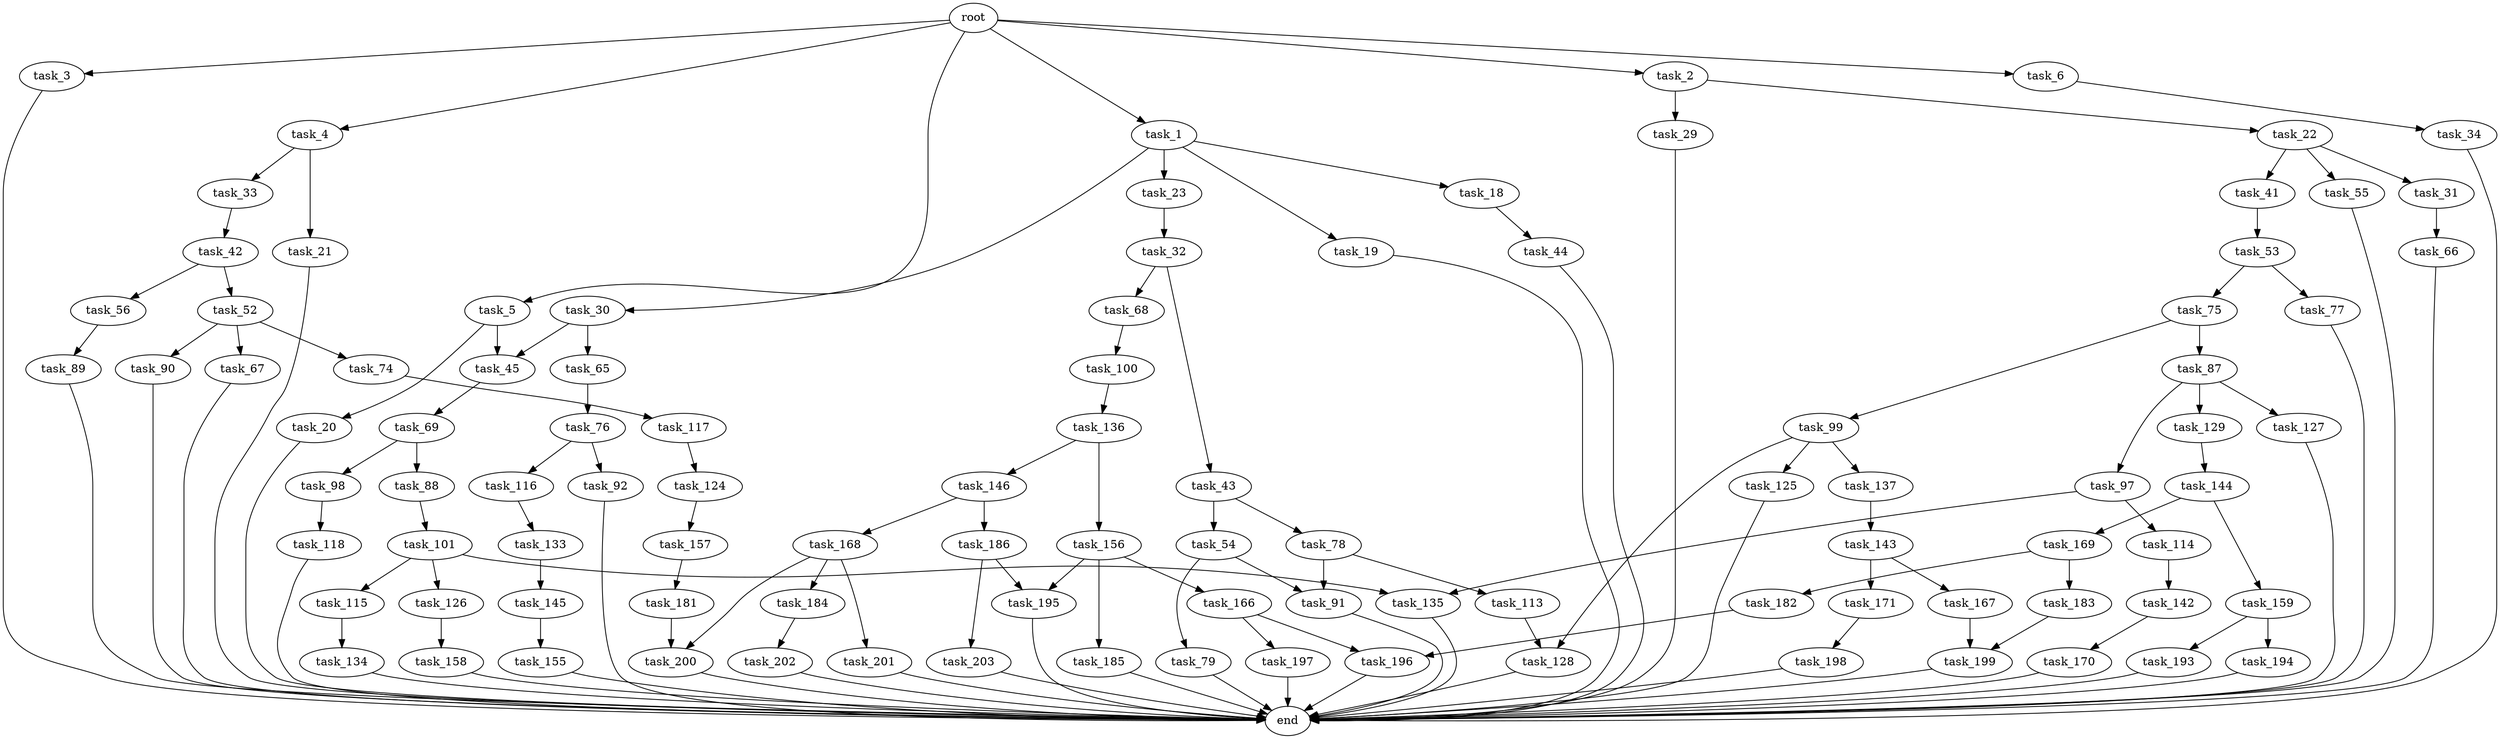 digraph G {
  root [size="0.000000"];
  task_1 [size="134217728000.000000"];
  task_2 [size="7664100600.000000"];
  task_3 [size="28991029248.000000"];
  task_4 [size="844160608451.000000"];
  task_5 [size="68719476736.000000"];
  task_6 [size="865737172527.000000"];
  task_18 [size="366597606111.000000"];
  task_19 [size="39951337046.000000"];
  task_20 [size="1073741824000.000000"];
  task_21 [size="42103383052.000000"];
  task_22 [size="515141430517.000000"];
  task_23 [size="3440034104.000000"];
  task_29 [size="1073741824000.000000"];
  task_30 [size="36332425179.000000"];
  task_31 [size="368293445632.000000"];
  task_32 [size="306805579683.000000"];
  task_33 [size="470955244763.000000"];
  task_34 [size="28991029248.000000"];
  task_41 [size="5233639692.000000"];
  task_42 [size="1148883178.000000"];
  task_43 [size="8589934592.000000"];
  task_44 [size="234702864735.000000"];
  task_45 [size="68719476736.000000"];
  task_52 [size="741049683112.000000"];
  task_53 [size="1048539730634.000000"];
  task_54 [size="103857060232.000000"];
  task_55 [size="3702552625.000000"];
  task_56 [size="577591272134.000000"];
  task_65 [size="3410202905.000000"];
  task_66 [size="19113849263.000000"];
  task_67 [size="3748423545.000000"];
  task_68 [size="231928233984.000000"];
  task_69 [size="238645433381.000000"];
  task_74 [size="24193613384.000000"];
  task_75 [size="408538248737.000000"];
  task_76 [size="12684772006.000000"];
  task_77 [size="28991029248.000000"];
  task_78 [size="68719476736.000000"];
  task_79 [size="6152282281.000000"];
  task_87 [size="4168739659.000000"];
  task_88 [size="134217728000.000000"];
  task_89 [size="231928233984.000000"];
  task_90 [size="9782902081.000000"];
  task_91 [size="42896052271.000000"];
  task_92 [size="330282171660.000000"];
  task_97 [size="231928233984.000000"];
  task_98 [size="43514859641.000000"];
  task_99 [size="21126171976.000000"];
  task_100 [size="368293445632.000000"];
  task_101 [size="438068456767.000000"];
  task_113 [size="12511289712.000000"];
  task_114 [size="68719476736.000000"];
  task_115 [size="3600997966.000000"];
  task_116 [size="5035399115.000000"];
  task_117 [size="2853873609.000000"];
  task_118 [size="231928233984.000000"];
  task_124 [size="1714570972.000000"];
  task_125 [size="839730243552.000000"];
  task_126 [size="29365574930.000000"];
  task_127 [size="92753048802.000000"];
  task_128 [size="10955052950.000000"];
  task_129 [size="1073741824000.000000"];
  task_133 [size="452330325116.000000"];
  task_134 [size="28991029248.000000"];
  task_135 [size="434500771374.000000"];
  task_136 [size="2664584395.000000"];
  task_137 [size="134217728000.000000"];
  task_142 [size="549755813888.000000"];
  task_143 [size="658865672088.000000"];
  task_144 [size="8589934592.000000"];
  task_145 [size="503565663129.000000"];
  task_146 [size="264858702973.000000"];
  task_155 [size="28991029248.000000"];
  task_156 [size="3971040454.000000"];
  task_157 [size="172984686764.000000"];
  task_158 [size="68719476736.000000"];
  task_159 [size="68719476736.000000"];
  task_166 [size="857502399904.000000"];
  task_167 [size="7444419181.000000"];
  task_168 [size="1073741824000.000000"];
  task_169 [size="28991029248.000000"];
  task_170 [size="321844487174.000000"];
  task_171 [size="231928233984.000000"];
  task_181 [size="231928233984.000000"];
  task_182 [size="22415553643.000000"];
  task_183 [size="642969401810.000000"];
  task_184 [size="872810962.000000"];
  task_185 [size="38264527525.000000"];
  task_186 [size="13469454556.000000"];
  task_193 [size="6571313355.000000"];
  task_194 [size="549755813888.000000"];
  task_195 [size="368293445632.000000"];
  task_196 [size="231928233984.000000"];
  task_197 [size="32664703463.000000"];
  task_198 [size="782757789696.000000"];
  task_199 [size="16109915030.000000"];
  task_200 [size="93143730945.000000"];
  task_201 [size="40271721340.000000"];
  task_202 [size="215816990599.000000"];
  task_203 [size="16801087667.000000"];
  end [size="0.000000"];

  root -> task_1 [size="1.000000"];
  root -> task_2 [size="1.000000"];
  root -> task_3 [size="1.000000"];
  root -> task_4 [size="1.000000"];
  root -> task_5 [size="1.000000"];
  root -> task_6 [size="1.000000"];
  task_1 -> task_18 [size="209715200.000000"];
  task_1 -> task_19 [size="209715200.000000"];
  task_1 -> task_23 [size="209715200.000000"];
  task_1 -> task_30 [size="209715200.000000"];
  task_2 -> task_22 [size="679477248.000000"];
  task_2 -> task_29 [size="679477248.000000"];
  task_3 -> end [size="1.000000"];
  task_4 -> task_21 [size="838860800.000000"];
  task_4 -> task_33 [size="838860800.000000"];
  task_5 -> task_20 [size="134217728.000000"];
  task_5 -> task_45 [size="134217728.000000"];
  task_6 -> task_34 [size="679477248.000000"];
  task_18 -> task_44 [size="411041792.000000"];
  task_19 -> end [size="1.000000"];
  task_20 -> end [size="1.000000"];
  task_21 -> end [size="1.000000"];
  task_22 -> task_31 [size="536870912.000000"];
  task_22 -> task_41 [size="536870912.000000"];
  task_22 -> task_55 [size="536870912.000000"];
  task_23 -> task_32 [size="134217728.000000"];
  task_29 -> end [size="1.000000"];
  task_30 -> task_45 [size="838860800.000000"];
  task_30 -> task_65 [size="838860800.000000"];
  task_31 -> task_66 [size="411041792.000000"];
  task_32 -> task_43 [size="679477248.000000"];
  task_32 -> task_68 [size="679477248.000000"];
  task_33 -> task_42 [size="838860800.000000"];
  task_34 -> end [size="1.000000"];
  task_41 -> task_53 [size="134217728.000000"];
  task_42 -> task_52 [size="33554432.000000"];
  task_42 -> task_56 [size="33554432.000000"];
  task_43 -> task_54 [size="33554432.000000"];
  task_43 -> task_78 [size="33554432.000000"];
  task_44 -> end [size="1.000000"];
  task_45 -> task_69 [size="134217728.000000"];
  task_52 -> task_67 [size="679477248.000000"];
  task_52 -> task_74 [size="679477248.000000"];
  task_52 -> task_90 [size="679477248.000000"];
  task_53 -> task_75 [size="679477248.000000"];
  task_53 -> task_77 [size="679477248.000000"];
  task_54 -> task_79 [size="134217728.000000"];
  task_54 -> task_91 [size="134217728.000000"];
  task_55 -> end [size="1.000000"];
  task_56 -> task_89 [size="838860800.000000"];
  task_65 -> task_76 [size="75497472.000000"];
  task_66 -> end [size="1.000000"];
  task_67 -> end [size="1.000000"];
  task_68 -> task_100 [size="301989888.000000"];
  task_69 -> task_88 [size="301989888.000000"];
  task_69 -> task_98 [size="301989888.000000"];
  task_74 -> task_117 [size="75497472.000000"];
  task_75 -> task_87 [size="301989888.000000"];
  task_75 -> task_99 [size="301989888.000000"];
  task_76 -> task_92 [size="209715200.000000"];
  task_76 -> task_116 [size="209715200.000000"];
  task_77 -> end [size="1.000000"];
  task_78 -> task_91 [size="134217728.000000"];
  task_78 -> task_113 [size="134217728.000000"];
  task_79 -> end [size="1.000000"];
  task_87 -> task_97 [size="209715200.000000"];
  task_87 -> task_127 [size="209715200.000000"];
  task_87 -> task_129 [size="209715200.000000"];
  task_88 -> task_101 [size="209715200.000000"];
  task_89 -> end [size="1.000000"];
  task_90 -> end [size="1.000000"];
  task_91 -> end [size="1.000000"];
  task_92 -> end [size="1.000000"];
  task_97 -> task_114 [size="301989888.000000"];
  task_97 -> task_135 [size="301989888.000000"];
  task_98 -> task_118 [size="134217728.000000"];
  task_99 -> task_125 [size="411041792.000000"];
  task_99 -> task_128 [size="411041792.000000"];
  task_99 -> task_137 [size="411041792.000000"];
  task_100 -> task_136 [size="411041792.000000"];
  task_101 -> task_115 [size="536870912.000000"];
  task_101 -> task_126 [size="536870912.000000"];
  task_101 -> task_135 [size="536870912.000000"];
  task_113 -> task_128 [size="411041792.000000"];
  task_114 -> task_142 [size="134217728.000000"];
  task_115 -> task_134 [size="75497472.000000"];
  task_116 -> task_133 [size="134217728.000000"];
  task_117 -> task_124 [size="75497472.000000"];
  task_118 -> end [size="1.000000"];
  task_124 -> task_157 [size="134217728.000000"];
  task_125 -> end [size="1.000000"];
  task_126 -> task_158 [size="536870912.000000"];
  task_127 -> end [size="1.000000"];
  task_128 -> end [size="1.000000"];
  task_129 -> task_144 [size="838860800.000000"];
  task_133 -> task_145 [size="301989888.000000"];
  task_134 -> end [size="1.000000"];
  task_135 -> end [size="1.000000"];
  task_136 -> task_146 [size="209715200.000000"];
  task_136 -> task_156 [size="209715200.000000"];
  task_137 -> task_143 [size="209715200.000000"];
  task_142 -> task_170 [size="536870912.000000"];
  task_143 -> task_167 [size="411041792.000000"];
  task_143 -> task_171 [size="411041792.000000"];
  task_144 -> task_159 [size="33554432.000000"];
  task_144 -> task_169 [size="33554432.000000"];
  task_145 -> task_155 [size="679477248.000000"];
  task_146 -> task_168 [size="679477248.000000"];
  task_146 -> task_186 [size="679477248.000000"];
  task_155 -> end [size="1.000000"];
  task_156 -> task_166 [size="209715200.000000"];
  task_156 -> task_185 [size="209715200.000000"];
  task_156 -> task_195 [size="209715200.000000"];
  task_157 -> task_181 [size="536870912.000000"];
  task_158 -> end [size="1.000000"];
  task_159 -> task_193 [size="134217728.000000"];
  task_159 -> task_194 [size="134217728.000000"];
  task_166 -> task_196 [size="838860800.000000"];
  task_166 -> task_197 [size="838860800.000000"];
  task_167 -> task_199 [size="411041792.000000"];
  task_168 -> task_184 [size="838860800.000000"];
  task_168 -> task_200 [size="838860800.000000"];
  task_168 -> task_201 [size="838860800.000000"];
  task_169 -> task_182 [size="75497472.000000"];
  task_169 -> task_183 [size="75497472.000000"];
  task_170 -> end [size="1.000000"];
  task_171 -> task_198 [size="301989888.000000"];
  task_181 -> task_200 [size="301989888.000000"];
  task_182 -> task_196 [size="411041792.000000"];
  task_183 -> task_199 [size="838860800.000000"];
  task_184 -> task_202 [size="33554432.000000"];
  task_185 -> end [size="1.000000"];
  task_186 -> task_195 [size="33554432.000000"];
  task_186 -> task_203 [size="33554432.000000"];
  task_193 -> end [size="1.000000"];
  task_194 -> end [size="1.000000"];
  task_195 -> end [size="1.000000"];
  task_196 -> end [size="1.000000"];
  task_197 -> end [size="1.000000"];
  task_198 -> end [size="1.000000"];
  task_199 -> end [size="1.000000"];
  task_200 -> end [size="1.000000"];
  task_201 -> end [size="1.000000"];
  task_202 -> end [size="1.000000"];
  task_203 -> end [size="1.000000"];
}
